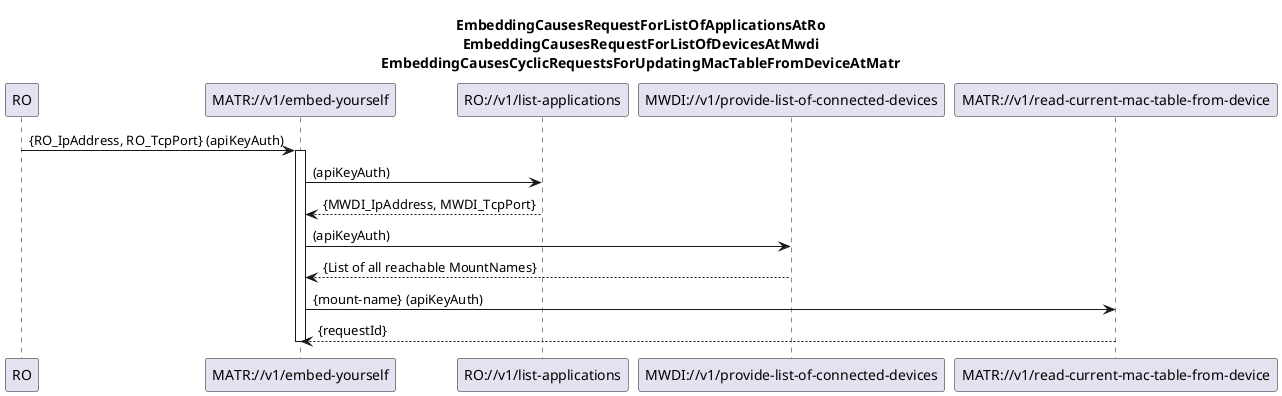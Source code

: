 @startuml 00x_Embedding
skinparam responseMessageBelowArrow true

title 
EmbeddingCausesRequestForListOfApplicationsAtRo
EmbeddingCausesRequestForListOfDevicesAtMwdi
EmbeddingCausesCyclicRequestsForUpdatingMacTableFromDeviceAtMatr
end title

participant RO
participant "MATR://v1/embed-yourself"
participant "RO://v1/list-applications"
participant "MWDI://v1/provide-list-of-connected-devices" as Mwdi
participant "MATR://v1/read-current-mac-table-from-device"

"RO" -> "MATR://v1/embed-yourself": {RO_IpAddress, RO_TcpPort} (apiKeyAuth)

activate "MATR://v1/embed-yourself"
"MATR://v1/embed-yourself" -> "RO://v1/list-applications": (apiKeyAuth)
"RO://v1/list-applications" --> "MATR://v1/embed-yourself": {MWDI_IpAddress, MWDI_TcpPort}

"MATR://v1/embed-yourself" -> Mwdi: (apiKeyAuth)
Mwdi --> "MATR://v1/embed-yourself": {List of all reachable MountNames}

"MATR://v1/embed-yourself" -> "MATR://v1/read-current-mac-table-from-device": {mount-name} (apiKeyAuth)
"MATR://v1/read-current-mac-table-from-device" --> "MATR://v1/embed-yourself": {requestId}
deactivate "MATR://v1/embed-yourself"

@enduml